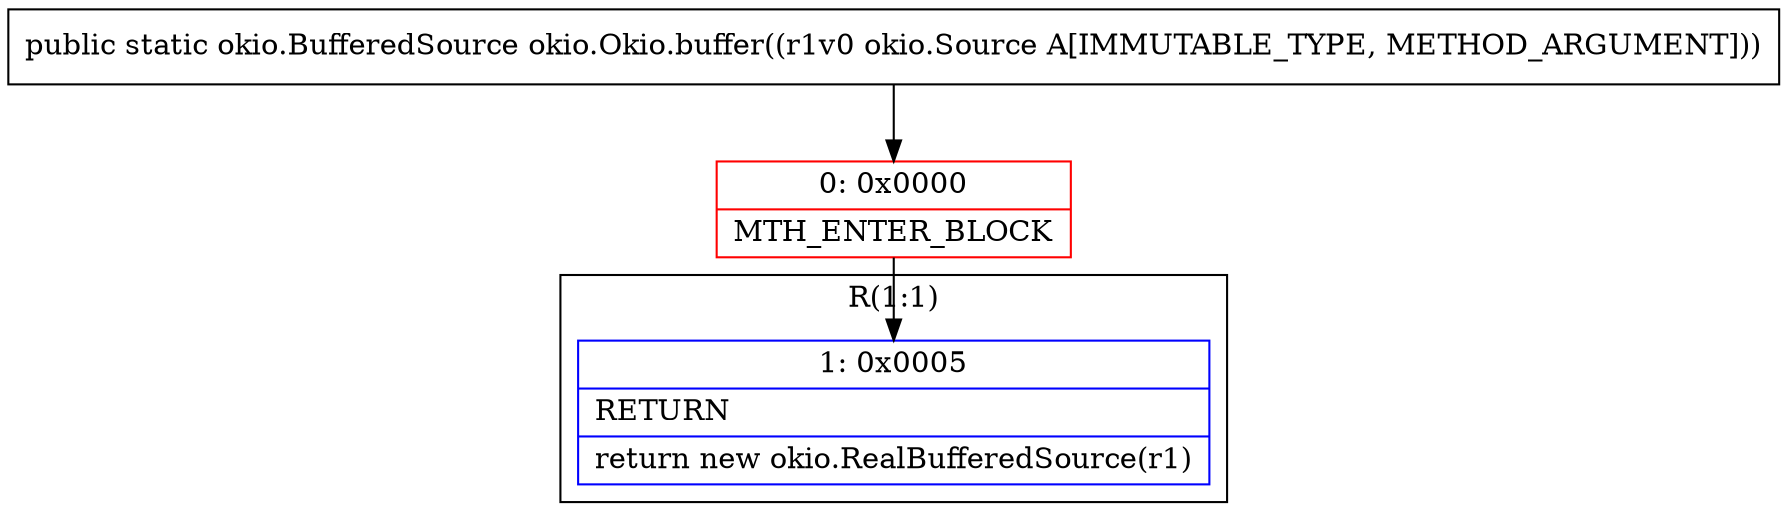 digraph "CFG forokio.Okio.buffer(Lokio\/Source;)Lokio\/BufferedSource;" {
subgraph cluster_Region_991346099 {
label = "R(1:1)";
node [shape=record,color=blue];
Node_1 [shape=record,label="{1\:\ 0x0005|RETURN\l|return new okio.RealBufferedSource(r1)\l}"];
}
Node_0 [shape=record,color=red,label="{0\:\ 0x0000|MTH_ENTER_BLOCK\l}"];
MethodNode[shape=record,label="{public static okio.BufferedSource okio.Okio.buffer((r1v0 okio.Source A[IMMUTABLE_TYPE, METHOD_ARGUMENT])) }"];
MethodNode -> Node_0;
Node_0 -> Node_1;
}

